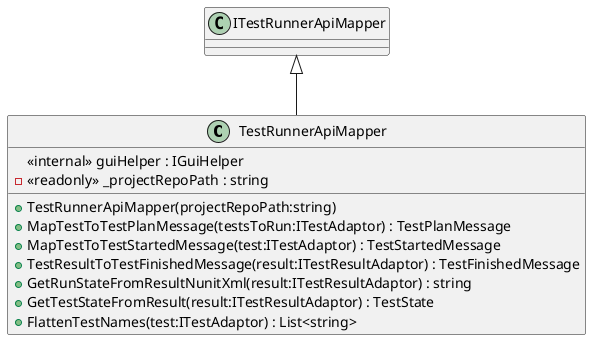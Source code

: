 @startuml
class TestRunnerApiMapper {
    <<internal>> guiHelper : IGuiHelper
    - <<readonly>> _projectRepoPath : string
    + TestRunnerApiMapper(projectRepoPath:string)
    + MapTestToTestPlanMessage(testsToRun:ITestAdaptor) : TestPlanMessage
    + MapTestToTestStartedMessage(test:ITestAdaptor) : TestStartedMessage
    + TestResultToTestFinishedMessage(result:ITestResultAdaptor) : TestFinishedMessage
    + GetRunStateFromResultNunitXml(result:ITestResultAdaptor) : string
    + GetTestStateFromResult(result:ITestResultAdaptor) : TestState
    + FlattenTestNames(test:ITestAdaptor) : List<string>
}
ITestRunnerApiMapper <|-- TestRunnerApiMapper
@enduml
